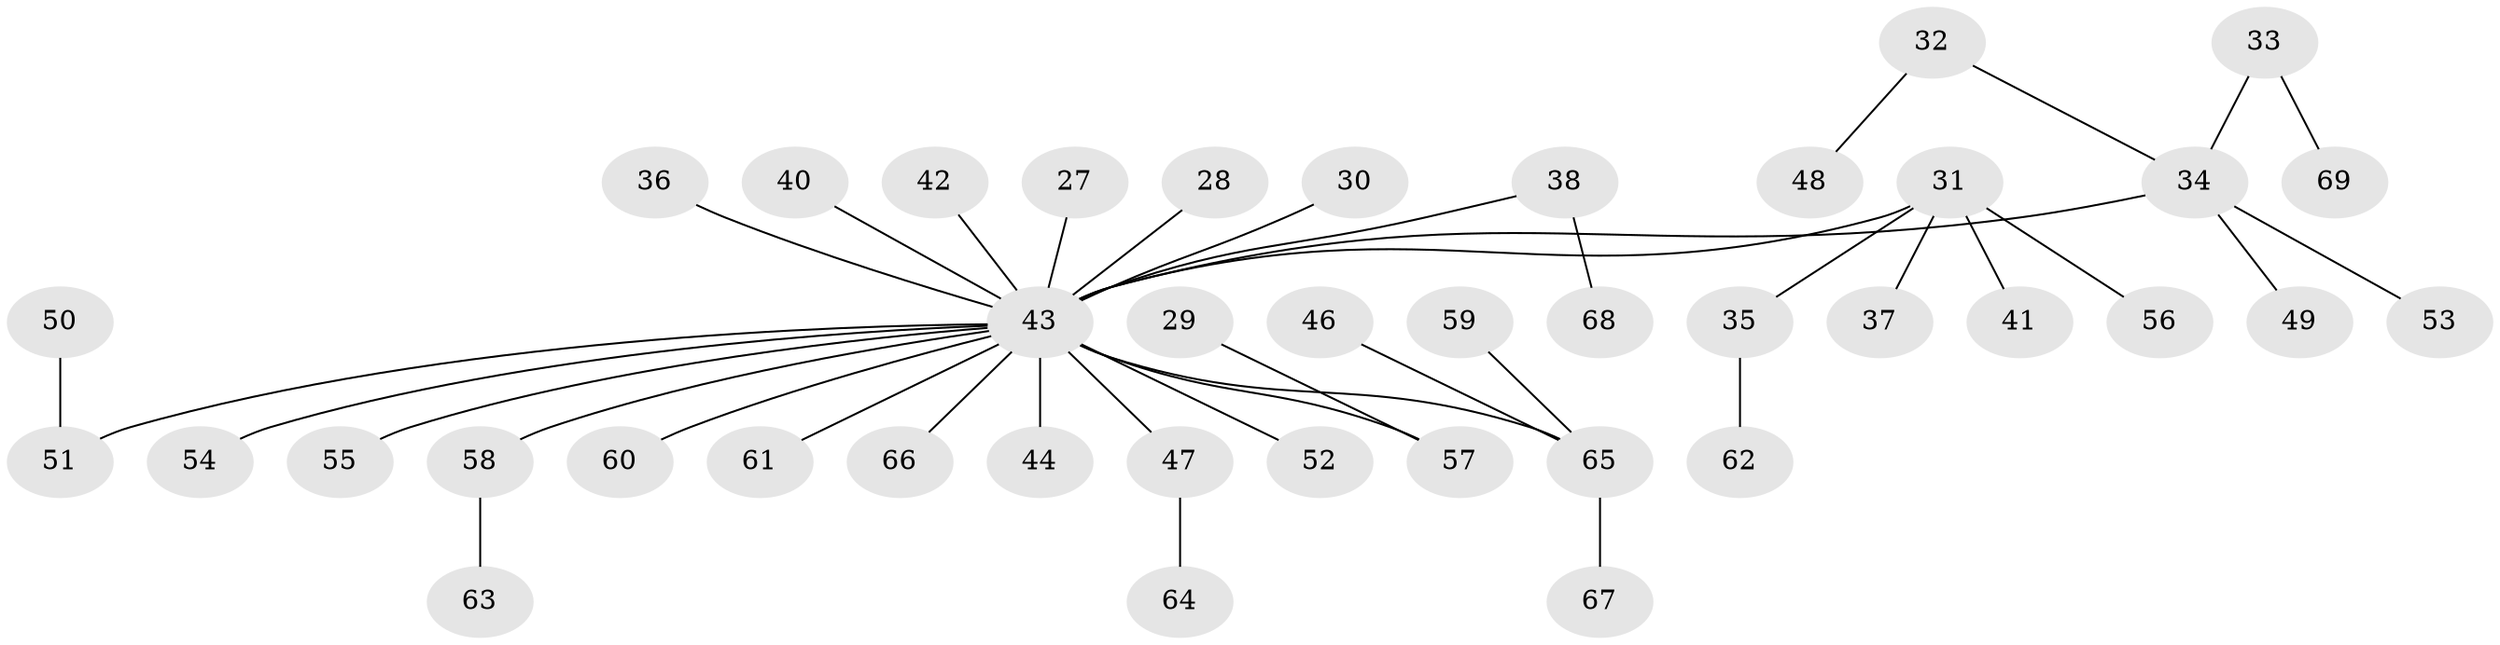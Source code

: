// original degree distribution, {1: 0.5507246376811594, 5: 0.08695652173913043, 3: 0.07246376811594203, 6: 0.014492753623188406, 2: 0.2318840579710145, 4: 0.028985507246376812, 7: 0.014492753623188406}
// Generated by graph-tools (version 1.1) at 2025/56/03/04/25 21:56:45]
// undirected, 41 vertices, 40 edges
graph export_dot {
graph [start="1"]
  node [color=gray90,style=filled];
  27;
  28;
  29;
  30;
  31 [super="+25"];
  32;
  33;
  34 [super="+7"];
  35;
  36;
  37;
  38;
  40;
  41;
  42;
  43 [super="+39+20+23"];
  44;
  46;
  47 [super="+9+12"];
  48;
  49;
  50;
  51 [super="+45"];
  52;
  53;
  54;
  55;
  56;
  57 [super="+26"];
  58;
  59;
  60;
  61;
  62;
  63;
  64;
  65 [super="+10+14"];
  66;
  67;
  68;
  69;
  27 -- 43;
  28 -- 43;
  29 -- 57;
  30 -- 43;
  31 -- 35;
  31 -- 37;
  31 -- 41;
  31 -- 56;
  31 -- 43;
  32 -- 48;
  32 -- 34;
  33 -- 69;
  33 -- 34;
  34 -- 49;
  34 -- 53;
  34 -- 43;
  35 -- 62;
  36 -- 43;
  38 -- 68;
  38 -- 43;
  40 -- 43;
  42 -- 43;
  43 -- 44;
  43 -- 65;
  43 -- 66;
  43 -- 47;
  43 -- 52;
  43 -- 54;
  43 -- 55;
  43 -- 58;
  43 -- 60;
  43 -- 61;
  43 -- 57;
  43 -- 51;
  46 -- 65;
  47 -- 64;
  50 -- 51;
  58 -- 63;
  59 -- 65;
  65 -- 67;
}
